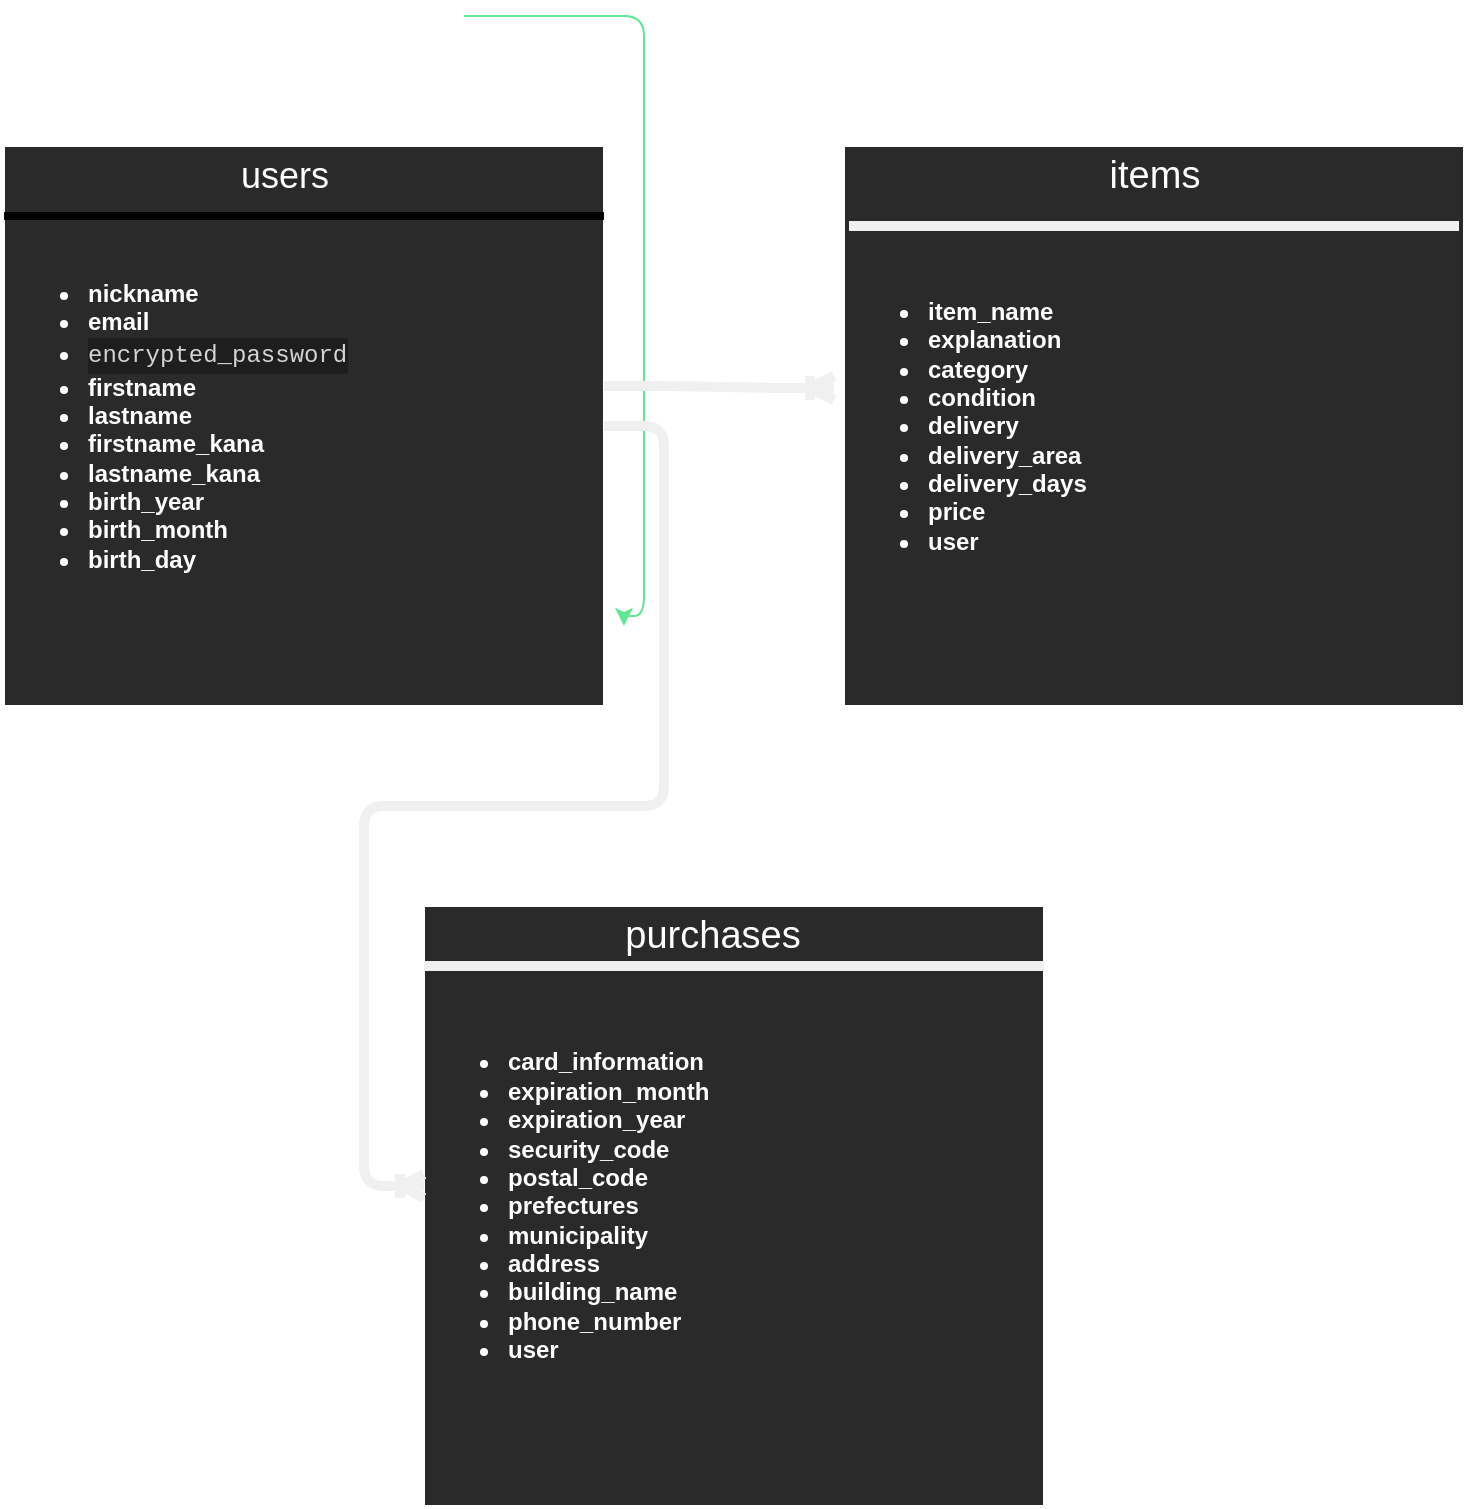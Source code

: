 <mxfile version="13.6.5">
    <diagram id="du7SBRAXbdNLJtLWtgIt" name="ページ1">
        <mxGraphModel dx="793" dy="680" grid="1" gridSize="10" guides="1" tooltips="1" connect="1" arrows="1" fold="1" page="1" pageScale="1" pageWidth="827" pageHeight="1169" math="0" shadow="0">
            <root>
                <mxCell id="0"/>
                <mxCell id="1" parent="0"/>
                <mxCell id="95" style="edgeStyle=orthogonalEdgeStyle;curved=0;rounded=1;sketch=0;orthogonalLoop=1;jettySize=auto;html=1;strokeColor=#60E696;fillColor=#F694C1;fontColor=#FFFFFF;entryX=1;entryY=0.5;entryDx=0;entryDy=0;" edge="1" parent="1" target="94">
                    <mxGeometry relative="1" as="geometry">
                        <mxPoint x="370" y="530" as="targetPoint"/>
                        <mxPoint x="290" y="225" as="sourcePoint"/>
                        <Array as="points">
                            <mxPoint x="380" y="225"/>
                            <mxPoint x="380" y="525"/>
                        </Array>
                    </mxGeometry>
                </mxCell>
                <mxCell id="92" style="edgeStyle=orthogonalEdgeStyle;curved=0;rounded=1;sketch=0;orthogonalLoop=1;jettySize=auto;html=1;strokeColor=#60E696;fillColor=#F694C1;fontColor=#FFFFFF;entryX=1;entryY=0.5;entryDx=0;entryDy=0;" edge="1" parent="1" source="89">
                    <mxGeometry relative="1" as="geometry">
                        <mxPoint x="290" y="335" as="targetPoint"/>
                        <Array as="points">
                            <mxPoint x="330" y="130"/>
                            <mxPoint x="330" y="335"/>
                        </Array>
                    </mxGeometry>
                </mxCell>
                <mxCell id="93" style="edgeStyle=orthogonalEdgeStyle;curved=0;rounded=1;sketch=0;orthogonalLoop=1;jettySize=auto;html=1;strokeColor=#60E696;fillColor=#F694C1;fontColor=#FFFFFF;entryX=1;entryY=0.75;entryDx=0;entryDy=0;" edge="1" parent="1" source="89">
                    <mxGeometry relative="1" as="geometry">
                        <mxPoint x="290" y="447.5" as="targetPoint"/>
                        <Array as="points">
                            <mxPoint x="350" y="130"/>
                            <mxPoint x="350" y="448"/>
                        </Array>
                    </mxGeometry>
                </mxCell>
                <mxCell id="114" value="&lt;ul&gt;&lt;li&gt;nickname&lt;/li&gt;&lt;li&gt;email&lt;/li&gt;&lt;li&gt;&lt;div style=&quot;color: rgb(212 , 212 , 212) ; background-color: rgb(30 , 30 , 30) ; font-family: &amp;#34;menlo&amp;#34; , &amp;#34;monaco&amp;#34; , &amp;#34;courier new&amp;#34; , monospace ; font-weight: normal ; line-height: 18px&quot;&gt;encrypted_password&lt;/div&gt;&lt;/li&gt;&lt;li&gt;firstname&lt;/li&gt;&lt;li&gt;lastname&lt;/li&gt;&lt;li&gt;firstname_kana&lt;/li&gt;&lt;li&gt;lastname_kana&lt;/li&gt;&lt;li&gt;birth_year&lt;/li&gt;&lt;li&gt;birth_month&lt;/li&gt;&lt;li&gt;birth_day&lt;/li&gt;&lt;/ul&gt;" style="rounded=0;whiteSpace=wrap;html=1;shadow=0;labelBackgroundColor=none;sketch=0;strokeWidth=1;fillColor=#2a2a2a;fontColor=#FFFFFF;align=left;fontStyle=1;strokeColor=#FFFFFF;" vertex="1" parent="1">
                    <mxGeometry x="60" y="290" width="300" height="280" as="geometry"/>
                </mxCell>
                <mxCell id="115" value="" style="line;strokeWidth=4;html=1;perimeter=backbonePerimeter;points=[];outlineConnect=0;rounded=0;shadow=0;labelBackgroundColor=none;sketch=0;fillColor=#2a2a2a;fontColor=#FFFFFF;align=center;" vertex="1" parent="1">
                    <mxGeometry x="60" y="320" width="300" height="10" as="geometry"/>
                </mxCell>
                <mxCell id="116" value="users&lt;br style=&quot;font-size: 18px;&quot;&gt;" style="text;html=1;align=center;verticalAlign=middle;resizable=0;points=[];autosize=1;fontColor=#FFFFFF;fontSize=18;rotation=0;" vertex="1" parent="1">
                    <mxGeometry x="170" y="290" width="60" height="30" as="geometry"/>
                </mxCell>
                <mxCell id="117" value="&lt;ul&gt;&lt;li&gt;item_name&lt;/li&gt;&lt;li&gt;explanation&lt;/li&gt;&lt;li&gt;category&lt;/li&gt;&lt;li&gt;condition&lt;/li&gt;&lt;li&gt;delivery&lt;/li&gt;&lt;li&gt;delivery_area&lt;/li&gt;&lt;li&gt;delivery_days&lt;/li&gt;&lt;li&gt;price&lt;/li&gt;&lt;li&gt;user&lt;/li&gt;&lt;/ul&gt;" style="rounded=0;whiteSpace=wrap;html=1;shadow=0;labelBackgroundColor=none;sketch=0;strokeWidth=1;fillColor=#2a2a2a;fontColor=#FFFFFF;align=left;fontStyle=1;strokeColor=#FFFFFF;" vertex="1" parent="1">
                    <mxGeometry x="480" y="290" width="310" height="280" as="geometry"/>
                </mxCell>
                <mxCell id="118" value="&lt;ul&gt;&lt;li&gt;card_information&lt;/li&gt;&lt;li&gt;expiration_month&lt;/li&gt;&lt;li&gt;expiration_year&lt;/li&gt;&lt;li&gt;security_code&lt;/li&gt;&lt;li&gt;postal_code&lt;/li&gt;&lt;li&gt;prefectures&lt;/li&gt;&lt;li&gt;municipality&lt;/li&gt;&lt;li&gt;address&lt;/li&gt;&lt;li&gt;building_name&lt;/li&gt;&lt;li&gt;phone_number&lt;/li&gt;&lt;li&gt;user&lt;/li&gt;&lt;/ul&gt;" style="rounded=0;whiteSpace=wrap;html=1;shadow=0;labelBackgroundColor=none;sketch=0;strokeWidth=1;fillColor=#2a2a2a;fontColor=#FFFFFF;align=left;fontStyle=1;strokeColor=#FFFFFF;" vertex="1" parent="1">
                    <mxGeometry x="270" y="670" width="310" height="300" as="geometry"/>
                </mxCell>
                <mxCell id="122" value="" style="endArrow=none;html=1;strokeColor=#f0f0f0;fillColor=#F694C1;fontSize=19;fontColor=#FFFFFF;strokeWidth=5;" edge="1" parent="1">
                    <mxGeometry width="50" height="50" relative="1" as="geometry">
                        <mxPoint x="482.5" y="330" as="sourcePoint"/>
                        <mxPoint x="787.5" y="330" as="targetPoint"/>
                    </mxGeometry>
                </mxCell>
                <mxCell id="123" value="items" style="text;html=1;align=center;verticalAlign=middle;resizable=0;points=[];autosize=1;fontSize=19;fontColor=#FFFFFF;" vertex="1" parent="1">
                    <mxGeometry x="605" y="290" width="60" height="30" as="geometry"/>
                </mxCell>
                <mxCell id="125" value="" style="endArrow=none;html=1;strokeColor=#f0f0f0;fillColor=#F694C1;fontSize=19;fontColor=#FFFFFF;strokeWidth=5;" edge="1" parent="1">
                    <mxGeometry width="50" height="50" relative="1" as="geometry">
                        <mxPoint x="270" y="700" as="sourcePoint"/>
                        <mxPoint x="580" y="700" as="targetPoint"/>
                        <Array as="points">
                            <mxPoint x="420" y="700"/>
                        </Array>
                    </mxGeometry>
                </mxCell>
                <mxCell id="126" value="purchases" style="text;html=1;align=center;verticalAlign=middle;resizable=0;points=[];autosize=1;fontSize=19;fontColor=#FFFFFF;" vertex="1" parent="1">
                    <mxGeometry x="364" y="670" width="100" height="30" as="geometry"/>
                </mxCell>
                <mxCell id="155" value="" style="edgeStyle=entityRelationEdgeStyle;fontSize=12;html=1;endArrow=ERoneToMany;strokeColor=#f0f0f0;strokeWidth=5;fillColor=#F694C1;" edge="1" parent="1" source="114">
                    <mxGeometry width="100" height="100" relative="1" as="geometry">
                        <mxPoint x="157" y="590" as="sourcePoint"/>
                        <mxPoint x="270" y="810" as="targetPoint"/>
                    </mxGeometry>
                </mxCell>
                <mxCell id="157" value="" style="edgeStyle=entityRelationEdgeStyle;fontSize=12;html=1;endArrow=ERoneToMany;strokeColor=#f0f0f0;strokeWidth=5;fillColor=#F694C1;entryX=-0.016;entryY=0.432;entryDx=0;entryDy=0;entryPerimeter=0;" edge="1" parent="1" target="117">
                    <mxGeometry width="100" height="100" relative="1" as="geometry">
                        <mxPoint x="360" y="410" as="sourcePoint"/>
                        <mxPoint x="460" y="310" as="targetPoint"/>
                    </mxGeometry>
                </mxCell>
            </root>
        </mxGraphModel>
    </diagram>
</mxfile>
